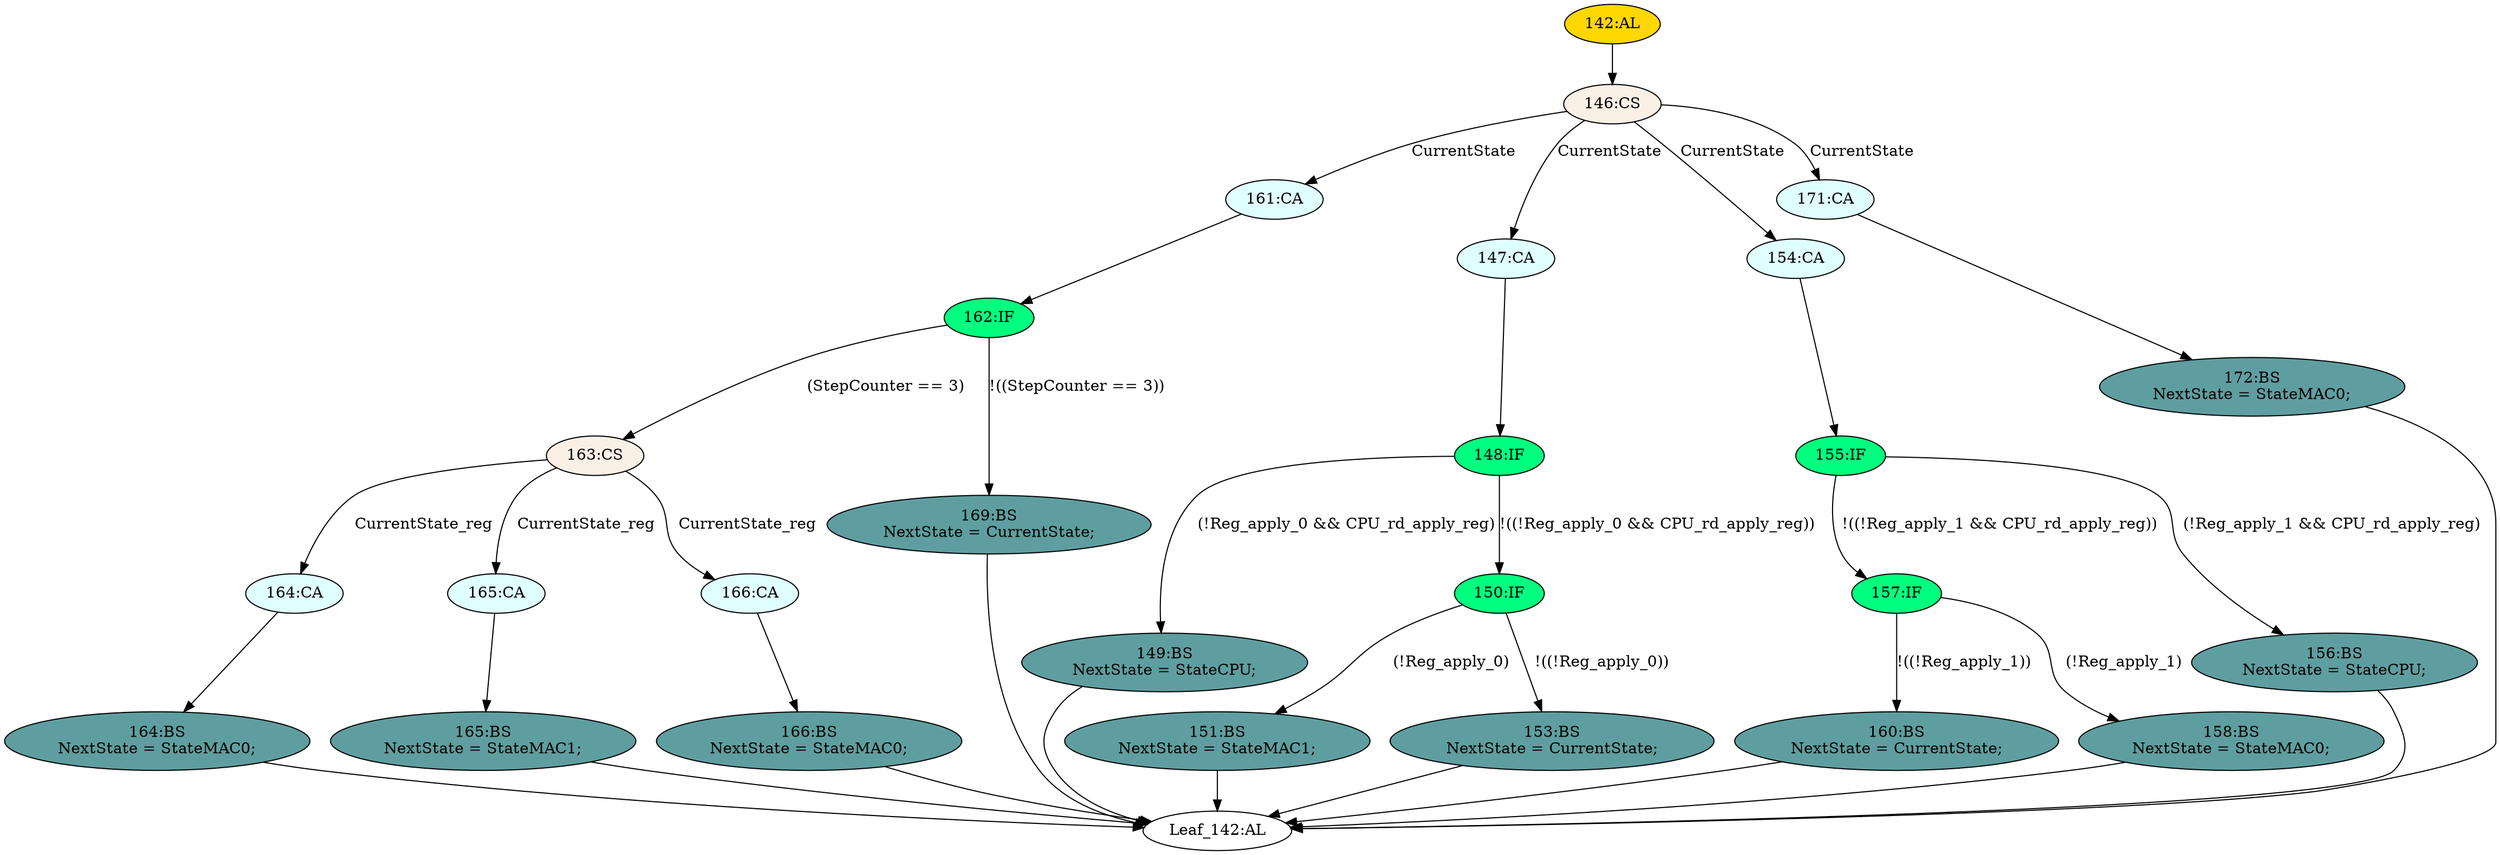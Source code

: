 strict digraph "" {
	node [label="\N"];
	"164:CA"	 [ast="<pyverilog.vparser.ast.Case object at 0x7f7ac5192290>",
		fillcolor=lightcyan,
		label="164:CA",
		statements="[]",
		style=filled,
		typ=Case];
	"164:BS"	 [ast="<pyverilog.vparser.ast.BlockingSubstitution object at 0x7f7ac51924d0>",
		fillcolor=cadetblue,
		label="164:BS
NextState = StateMAC0;",
		statements="[<pyverilog.vparser.ast.BlockingSubstitution object at 0x7f7ac51924d0>]",
		style=filled,
		typ=BlockingSubstitution];
	"164:CA" -> "164:BS"	 [cond="[]",
		lineno=None];
	"151:BS"	 [ast="<pyverilog.vparser.ast.BlockingSubstitution object at 0x7f7ac5192650>",
		fillcolor=cadetblue,
		label="151:BS
NextState = StateMAC1;",
		statements="[<pyverilog.vparser.ast.BlockingSubstitution object at 0x7f7ac5192650>]",
		style=filled,
		typ=BlockingSubstitution];
	"Leaf_142:AL"	 [def_var="['NextState']",
		label="Leaf_142:AL"];
	"151:BS" -> "Leaf_142:AL"	 [cond="[]",
		lineno=None];
	"155:IF"	 [ast="<pyverilog.vparser.ast.IfStatement object at 0x7f7ac51927d0>",
		fillcolor=springgreen,
		label="155:IF",
		statements="[]",
		style=filled,
		typ=IfStatement];
	"157:IF"	 [ast="<pyverilog.vparser.ast.IfStatement object at 0x7f7ac5192850>",
		fillcolor=springgreen,
		label="157:IF",
		statements="[]",
		style=filled,
		typ=IfStatement];
	"155:IF" -> "157:IF"	 [cond="['Reg_apply_1', 'CPU_rd_apply_reg']",
		label="!((!Reg_apply_1 && CPU_rd_apply_reg))",
		lineno=155];
	"156:BS"	 [ast="<pyverilog.vparser.ast.BlockingSubstitution object at 0x7f7ac5192c10>",
		fillcolor=cadetblue,
		label="156:BS
NextState = StateCPU;",
		statements="[<pyverilog.vparser.ast.BlockingSubstitution object at 0x7f7ac5192c10>]",
		style=filled,
		typ=BlockingSubstitution];
	"155:IF" -> "156:BS"	 [cond="['Reg_apply_1', 'CPU_rd_apply_reg']",
		label="(!Reg_apply_1 && CPU_rd_apply_reg)",
		lineno=155];
	"161:CA"	 [ast="<pyverilog.vparser.ast.Case object at 0x7f7ac5197a50>",
		fillcolor=lightcyan,
		label="161:CA",
		statements="[]",
		style=filled,
		typ=Case];
	"162:IF"	 [ast="<pyverilog.vparser.ast.IfStatement object at 0x7f7ac5197ad0>",
		fillcolor=springgreen,
		label="162:IF",
		statements="[]",
		style=filled,
		typ=IfStatement];
	"161:CA" -> "162:IF"	 [cond="[]",
		lineno=None];
	"165:CA"	 [ast="<pyverilog.vparser.ast.Case object at 0x7f7ac5197d10>",
		fillcolor=lightcyan,
		label="165:CA",
		statements="[]",
		style=filled,
		typ=Case];
	"165:BS"	 [ast="<pyverilog.vparser.ast.BlockingSubstitution object at 0x7f7ac5197d90>",
		fillcolor=cadetblue,
		label="165:BS
NextState = StateMAC1;",
		statements="[<pyverilog.vparser.ast.BlockingSubstitution object at 0x7f7ac5197d90>]",
		style=filled,
		typ=BlockingSubstitution];
	"165:CA" -> "165:BS"	 [cond="[]",
		lineno=None];
	"146:CS"	 [ast="<pyverilog.vparser.ast.CaseStatement object at 0x7f7ac5197390>",
		fillcolor=linen,
		label="146:CS",
		statements="[]",
		style=filled,
		typ=CaseStatement];
	"146:CS" -> "161:CA"	 [cond="['CurrentState']",
		label=CurrentState,
		lineno=146];
	"147:CA"	 [ast="<pyverilog.vparser.ast.Case object at 0x7f7ac5197450>",
		fillcolor=lightcyan,
		label="147:CA",
		statements="[]",
		style=filled,
		typ=Case];
	"146:CS" -> "147:CA"	 [cond="['CurrentState']",
		label=CurrentState,
		lineno=146];
	"154:CA"	 [ast="<pyverilog.vparser.ast.Case object at 0x7f7ac51979d0>",
		fillcolor=lightcyan,
		label="154:CA",
		statements="[]",
		style=filled,
		typ=Case];
	"146:CS" -> "154:CA"	 [cond="['CurrentState']",
		label=CurrentState,
		lineno=146];
	"171:CA"	 [ast="<pyverilog.vparser.ast.Case object at 0x7f7ac51980d0>",
		fillcolor=lightcyan,
		label="171:CA",
		statements="[]",
		style=filled,
		typ=Case];
	"146:CS" -> "171:CA"	 [cond="['CurrentState']",
		label=CurrentState,
		lineno=146];
	"148:IF"	 [ast="<pyverilog.vparser.ast.IfStatement object at 0x7f7ac51974d0>",
		fillcolor=springgreen,
		label="148:IF",
		statements="[]",
		style=filled,
		typ=IfStatement];
	"147:CA" -> "148:IF"	 [cond="[]",
		lineno=None];
	"163:CS"	 [ast="<pyverilog.vparser.ast.CaseStatement object at 0x7f7ac5197c90>",
		fillcolor=linen,
		label="163:CS",
		statements="[]",
		style=filled,
		typ=CaseStatement];
	"162:IF" -> "163:CS"	 [cond="['StepCounter']",
		label="(StepCounter == 3)",
		lineno=162];
	"169:BS"	 [ast="<pyverilog.vparser.ast.BlockingSubstitution object at 0x7f7ac5197b10>",
		fillcolor=cadetblue,
		label="169:BS
NextState = CurrentState;",
		statements="[<pyverilog.vparser.ast.BlockingSubstitution object at 0x7f7ac5197b10>]",
		style=filled,
		typ=BlockingSubstitution];
	"162:IF" -> "169:BS"	 [cond="['StepCounter']",
		label="!((StepCounter == 3))",
		lineno=162];
	"153:BS"	 [ast="<pyverilog.vparser.ast.BlockingSubstitution object at 0x7f7ac5197550>",
		fillcolor=cadetblue,
		label="153:BS
NextState = CurrentState;",
		statements="[<pyverilog.vparser.ast.BlockingSubstitution object at 0x7f7ac5197550>]",
		style=filled,
		typ=BlockingSubstitution];
	"153:BS" -> "Leaf_142:AL"	 [cond="[]",
		lineno=None];
	"160:BS"	 [ast="<pyverilog.vparser.ast.BlockingSubstitution object at 0x7f7ac5192890>",
		fillcolor=cadetblue,
		label="160:BS
NextState = CurrentState;",
		statements="[<pyverilog.vparser.ast.BlockingSubstitution object at 0x7f7ac5192890>]",
		style=filled,
		typ=BlockingSubstitution];
	"160:BS" -> "Leaf_142:AL"	 [cond="[]",
		lineno=None];
	"154:CA" -> "155:IF"	 [cond="[]",
		lineno=None];
	"166:CA"	 [ast="<pyverilog.vparser.ast.Case object at 0x7f7ac5197ed0>",
		fillcolor=lightcyan,
		label="166:CA",
		statements="[]",
		style=filled,
		typ=Case];
	"166:BS"	 [ast="<pyverilog.vparser.ast.BlockingSubstitution object at 0x7f7ac5197f10>",
		fillcolor=cadetblue,
		label="166:BS
NextState = StateMAC0;",
		statements="[<pyverilog.vparser.ast.BlockingSubstitution object at 0x7f7ac5197f10>]",
		style=filled,
		typ=BlockingSubstitution];
	"166:CA" -> "166:BS"	 [cond="[]",
		lineno=None];
	"157:IF" -> "160:BS"	 [cond="['Reg_apply_1']",
		label="!((!Reg_apply_1))",
		lineno=157];
	"158:BS"	 [ast="<pyverilog.vparser.ast.BlockingSubstitution object at 0x7f7ac5192a50>",
		fillcolor=cadetblue,
		label="158:BS
NextState = StateMAC0;",
		statements="[<pyverilog.vparser.ast.BlockingSubstitution object at 0x7f7ac5192a50>]",
		style=filled,
		typ=BlockingSubstitution];
	"157:IF" -> "158:BS"	 [cond="['Reg_apply_1']",
		label="(!Reg_apply_1)",
		lineno=157];
	"172:BS"	 [ast="<pyverilog.vparser.ast.BlockingSubstitution object at 0x7f7ac5198110>",
		fillcolor=cadetblue,
		label="172:BS
NextState = StateMAC0;",
		statements="[<pyverilog.vparser.ast.BlockingSubstitution object at 0x7f7ac5198110>]",
		style=filled,
		typ=BlockingSubstitution];
	"171:CA" -> "172:BS"	 [cond="[]",
		lineno=None];
	"163:CS" -> "164:CA"	 [cond="['CurrentState_reg']",
		label=CurrentState_reg,
		lineno=163];
	"163:CS" -> "165:CA"	 [cond="['CurrentState_reg']",
		label=CurrentState_reg,
		lineno=163];
	"163:CS" -> "166:CA"	 [cond="['CurrentState_reg']",
		label=CurrentState_reg,
		lineno=163];
	"165:BS" -> "Leaf_142:AL"	 [cond="[]",
		lineno=None];
	"149:BS"	 [ast="<pyverilog.vparser.ast.BlockingSubstitution object at 0x7f7ac5197750>",
		fillcolor=cadetblue,
		label="149:BS
NextState = StateCPU;",
		statements="[<pyverilog.vparser.ast.BlockingSubstitution object at 0x7f7ac5197750>]",
		style=filled,
		typ=BlockingSubstitution];
	"148:IF" -> "149:BS"	 [cond="['Reg_apply_0', 'CPU_rd_apply_reg']",
		label="(!Reg_apply_0 && CPU_rd_apply_reg)",
		lineno=148];
	"150:IF"	 [ast="<pyverilog.vparser.ast.IfStatement object at 0x7f7ac5197510>",
		fillcolor=springgreen,
		label="150:IF",
		statements="[]",
		style=filled,
		typ=IfStatement];
	"148:IF" -> "150:IF"	 [cond="['Reg_apply_0', 'CPU_rd_apply_reg']",
		label="!((!Reg_apply_0 && CPU_rd_apply_reg))",
		lineno=148];
	"164:BS" -> "Leaf_142:AL"	 [cond="[]",
		lineno=None];
	"149:BS" -> "Leaf_142:AL"	 [cond="[]",
		lineno=None];
	"158:BS" -> "Leaf_142:AL"	 [cond="[]",
		lineno=None];
	"166:BS" -> "Leaf_142:AL"	 [cond="[]",
		lineno=None];
	"169:BS" -> "Leaf_142:AL"	 [cond="[]",
		lineno=None];
	"142:AL"	 [ast="<pyverilog.vparser.ast.Always object at 0x7f7ac5192f10>",
		clk_sens=False,
		fillcolor=gold,
		label="142:AL",
		sens="['CurrentState', 'CPU_rd_apply_reg', 'Reg_apply_0', 'CurrentState_reg', 'Reg_apply_1', 'StepCounter']",
		statements="[]",
		style=filled,
		typ=Always,
		use_var="['CPU_rd_apply_reg', 'CurrentState_reg', 'Reg_apply_1', 'Reg_apply_0', 'StepCounter', 'CurrentState']"];
	"142:AL" -> "146:CS"	 [cond="[]",
		lineno=None];
	"172:BS" -> "Leaf_142:AL"	 [cond="[]",
		lineno=None];
	"156:BS" -> "Leaf_142:AL"	 [cond="[]",
		lineno=None];
	"150:IF" -> "151:BS"	 [cond="['Reg_apply_0']",
		label="(!Reg_apply_0)",
		lineno=150];
	"150:IF" -> "153:BS"	 [cond="['Reg_apply_0']",
		label="!((!Reg_apply_0))",
		lineno=150];
}
